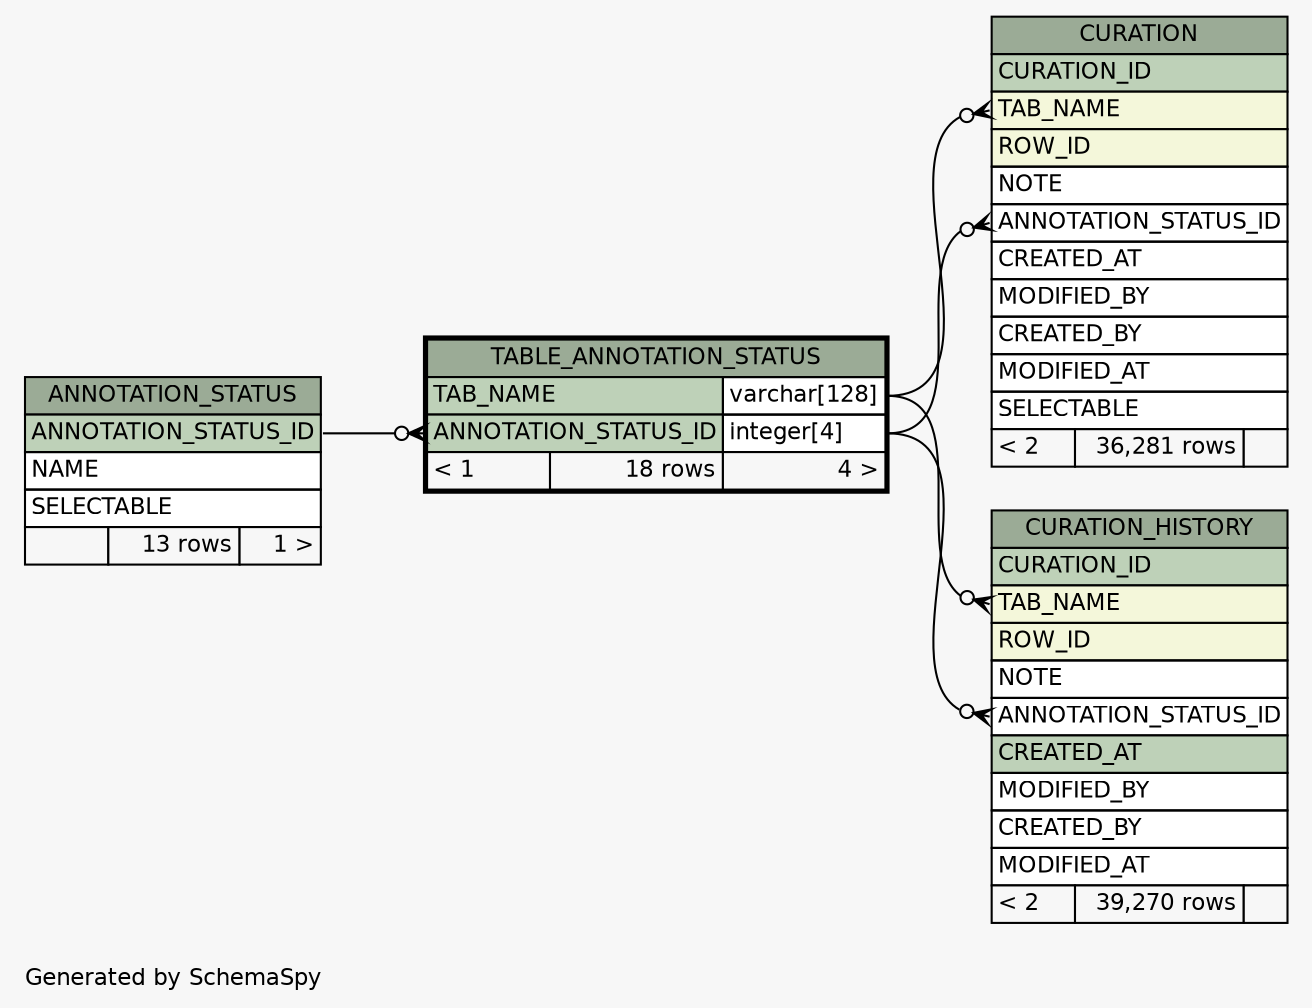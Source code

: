 // dot 2.38.0 on Windows 10 10.0
// SchemaSpy rev Unknown
digraph "oneDegreeRelationshipsDiagram" {
  graph [
    rankdir="RL"
    bgcolor="#f7f7f7"
    label="\nGenerated by SchemaSpy"
    labeljust="l"
    nodesep="0.18"
    ranksep="0.46"
    fontname="Helvetica"
    fontsize="11"
  ];
  node [
    fontname="Helvetica"
    fontsize="11"
    shape="plaintext"
  ];
  edge [
    arrowsize="0.8"
  ];
  "CURATION":"ANNOTATION_STATUS_ID":w -> "TABLE_ANNOTATION_STATUS":"ANNOTATION_STATUS_ID.type":e [arrowhead=none dir=back arrowtail=crowodot];
  "CURATION":"TAB_NAME":w -> "TABLE_ANNOTATION_STATUS":"TAB_NAME.type":e [arrowhead=none dir=back arrowtail=crowodot];
  "CURATION_HISTORY":"ANNOTATION_STATUS_ID":w -> "TABLE_ANNOTATION_STATUS":"ANNOTATION_STATUS_ID.type":e [arrowhead=none dir=back arrowtail=crowodot];
  "CURATION_HISTORY":"TAB_NAME":w -> "TABLE_ANNOTATION_STATUS":"TAB_NAME.type":e [arrowhead=none dir=back arrowtail=crowodot];
  "TABLE_ANNOTATION_STATUS":"ANNOTATION_STATUS_ID":w -> "ANNOTATION_STATUS":"ANNOTATION_STATUS_ID":e [arrowhead=none dir=back arrowtail=crowodot];
  "ANNOTATION_STATUS" [
    label=<
    <TABLE BORDER="0" CELLBORDER="1" CELLSPACING="0" BGCOLOR="#ffffff">
      <TR><TD COLSPAN="3" BGCOLOR="#9bab96" ALIGN="CENTER">ANNOTATION_STATUS</TD></TR>
      <TR><TD PORT="ANNOTATION_STATUS_ID" COLSPAN="3" BGCOLOR="#bed1b8" ALIGN="LEFT">ANNOTATION_STATUS_ID</TD></TR>
      <TR><TD PORT="NAME" COLSPAN="3" ALIGN="LEFT">NAME</TD></TR>
      <TR><TD PORT="SELECTABLE" COLSPAN="3" ALIGN="LEFT">SELECTABLE</TD></TR>
      <TR><TD ALIGN="LEFT" BGCOLOR="#f7f7f7">  </TD><TD ALIGN="RIGHT" BGCOLOR="#f7f7f7">13 rows</TD><TD ALIGN="RIGHT" BGCOLOR="#f7f7f7">1 &gt;</TD></TR>
    </TABLE>>
    URL="ANNOTATION_STATUS.html"
    tooltip="ANNOTATION_STATUS"
  ];
  "CURATION" [
    label=<
    <TABLE BORDER="0" CELLBORDER="1" CELLSPACING="0" BGCOLOR="#ffffff">
      <TR><TD COLSPAN="3" BGCOLOR="#9bab96" ALIGN="CENTER">CURATION</TD></TR>
      <TR><TD PORT="CURATION_ID" COLSPAN="3" BGCOLOR="#bed1b8" ALIGN="LEFT">CURATION_ID</TD></TR>
      <TR><TD PORT="TAB_NAME" COLSPAN="3" BGCOLOR="#f4f7da" ALIGN="LEFT">TAB_NAME</TD></TR>
      <TR><TD PORT="ROW_ID" COLSPAN="3" BGCOLOR="#f4f7da" ALIGN="LEFT">ROW_ID</TD></TR>
      <TR><TD PORT="NOTE" COLSPAN="3" ALIGN="LEFT">NOTE</TD></TR>
      <TR><TD PORT="ANNOTATION_STATUS_ID" COLSPAN="3" ALIGN="LEFT">ANNOTATION_STATUS_ID</TD></TR>
      <TR><TD PORT="CREATED_AT" COLSPAN="3" ALIGN="LEFT">CREATED_AT</TD></TR>
      <TR><TD PORT="MODIFIED_BY" COLSPAN="3" ALIGN="LEFT">MODIFIED_BY</TD></TR>
      <TR><TD PORT="CREATED_BY" COLSPAN="3" ALIGN="LEFT">CREATED_BY</TD></TR>
      <TR><TD PORT="MODIFIED_AT" COLSPAN="3" ALIGN="LEFT">MODIFIED_AT</TD></TR>
      <TR><TD PORT="SELECTABLE" COLSPAN="3" ALIGN="LEFT">SELECTABLE</TD></TR>
      <TR><TD ALIGN="LEFT" BGCOLOR="#f7f7f7">&lt; 2</TD><TD ALIGN="RIGHT" BGCOLOR="#f7f7f7">36,281 rows</TD><TD ALIGN="RIGHT" BGCOLOR="#f7f7f7">  </TD></TR>
    </TABLE>>
    URL="CURATION.html"
    tooltip="CURATION"
  ];
  "CURATION_HISTORY" [
    label=<
    <TABLE BORDER="0" CELLBORDER="1" CELLSPACING="0" BGCOLOR="#ffffff">
      <TR><TD COLSPAN="3" BGCOLOR="#9bab96" ALIGN="CENTER">CURATION_HISTORY</TD></TR>
      <TR><TD PORT="CURATION_ID" COLSPAN="3" BGCOLOR="#bed1b8" ALIGN="LEFT">CURATION_ID</TD></TR>
      <TR><TD PORT="TAB_NAME" COLSPAN="3" BGCOLOR="#f4f7da" ALIGN="LEFT">TAB_NAME</TD></TR>
      <TR><TD PORT="ROW_ID" COLSPAN="3" BGCOLOR="#f4f7da" ALIGN="LEFT">ROW_ID</TD></TR>
      <TR><TD PORT="NOTE" COLSPAN="3" ALIGN="LEFT">NOTE</TD></TR>
      <TR><TD PORT="ANNOTATION_STATUS_ID" COLSPAN="3" ALIGN="LEFT">ANNOTATION_STATUS_ID</TD></TR>
      <TR><TD PORT="CREATED_AT" COLSPAN="3" BGCOLOR="#bed1b8" ALIGN="LEFT">CREATED_AT</TD></TR>
      <TR><TD PORT="MODIFIED_BY" COLSPAN="3" ALIGN="LEFT">MODIFIED_BY</TD></TR>
      <TR><TD PORT="CREATED_BY" COLSPAN="3" ALIGN="LEFT">CREATED_BY</TD></TR>
      <TR><TD PORT="MODIFIED_AT" COLSPAN="3" ALIGN="LEFT">MODIFIED_AT</TD></TR>
      <TR><TD ALIGN="LEFT" BGCOLOR="#f7f7f7">&lt; 2</TD><TD ALIGN="RIGHT" BGCOLOR="#f7f7f7">39,270 rows</TD><TD ALIGN="RIGHT" BGCOLOR="#f7f7f7">  </TD></TR>
    </TABLE>>
    URL="CURATION_HISTORY.html"
    tooltip="CURATION_HISTORY"
  ];
  "TABLE_ANNOTATION_STATUS" [
    label=<
    <TABLE BORDER="2" CELLBORDER="1" CELLSPACING="0" BGCOLOR="#ffffff">
      <TR><TD COLSPAN="3" BGCOLOR="#9bab96" ALIGN="CENTER">TABLE_ANNOTATION_STATUS</TD></TR>
      <TR><TD PORT="TAB_NAME" COLSPAN="2" BGCOLOR="#bed1b8" ALIGN="LEFT">TAB_NAME</TD><TD PORT="TAB_NAME.type" ALIGN="LEFT">varchar[128]</TD></TR>
      <TR><TD PORT="ANNOTATION_STATUS_ID" COLSPAN="2" BGCOLOR="#bed1b8" ALIGN="LEFT">ANNOTATION_STATUS_ID</TD><TD PORT="ANNOTATION_STATUS_ID.type" ALIGN="LEFT">integer[4]</TD></TR>
      <TR><TD ALIGN="LEFT" BGCOLOR="#f7f7f7">&lt; 1</TD><TD ALIGN="RIGHT" BGCOLOR="#f7f7f7">18 rows</TD><TD ALIGN="RIGHT" BGCOLOR="#f7f7f7">4 &gt;</TD></TR>
    </TABLE>>
    URL="TABLE_ANNOTATION_STATUS.html"
    tooltip="TABLE_ANNOTATION_STATUS"
  ];
}
